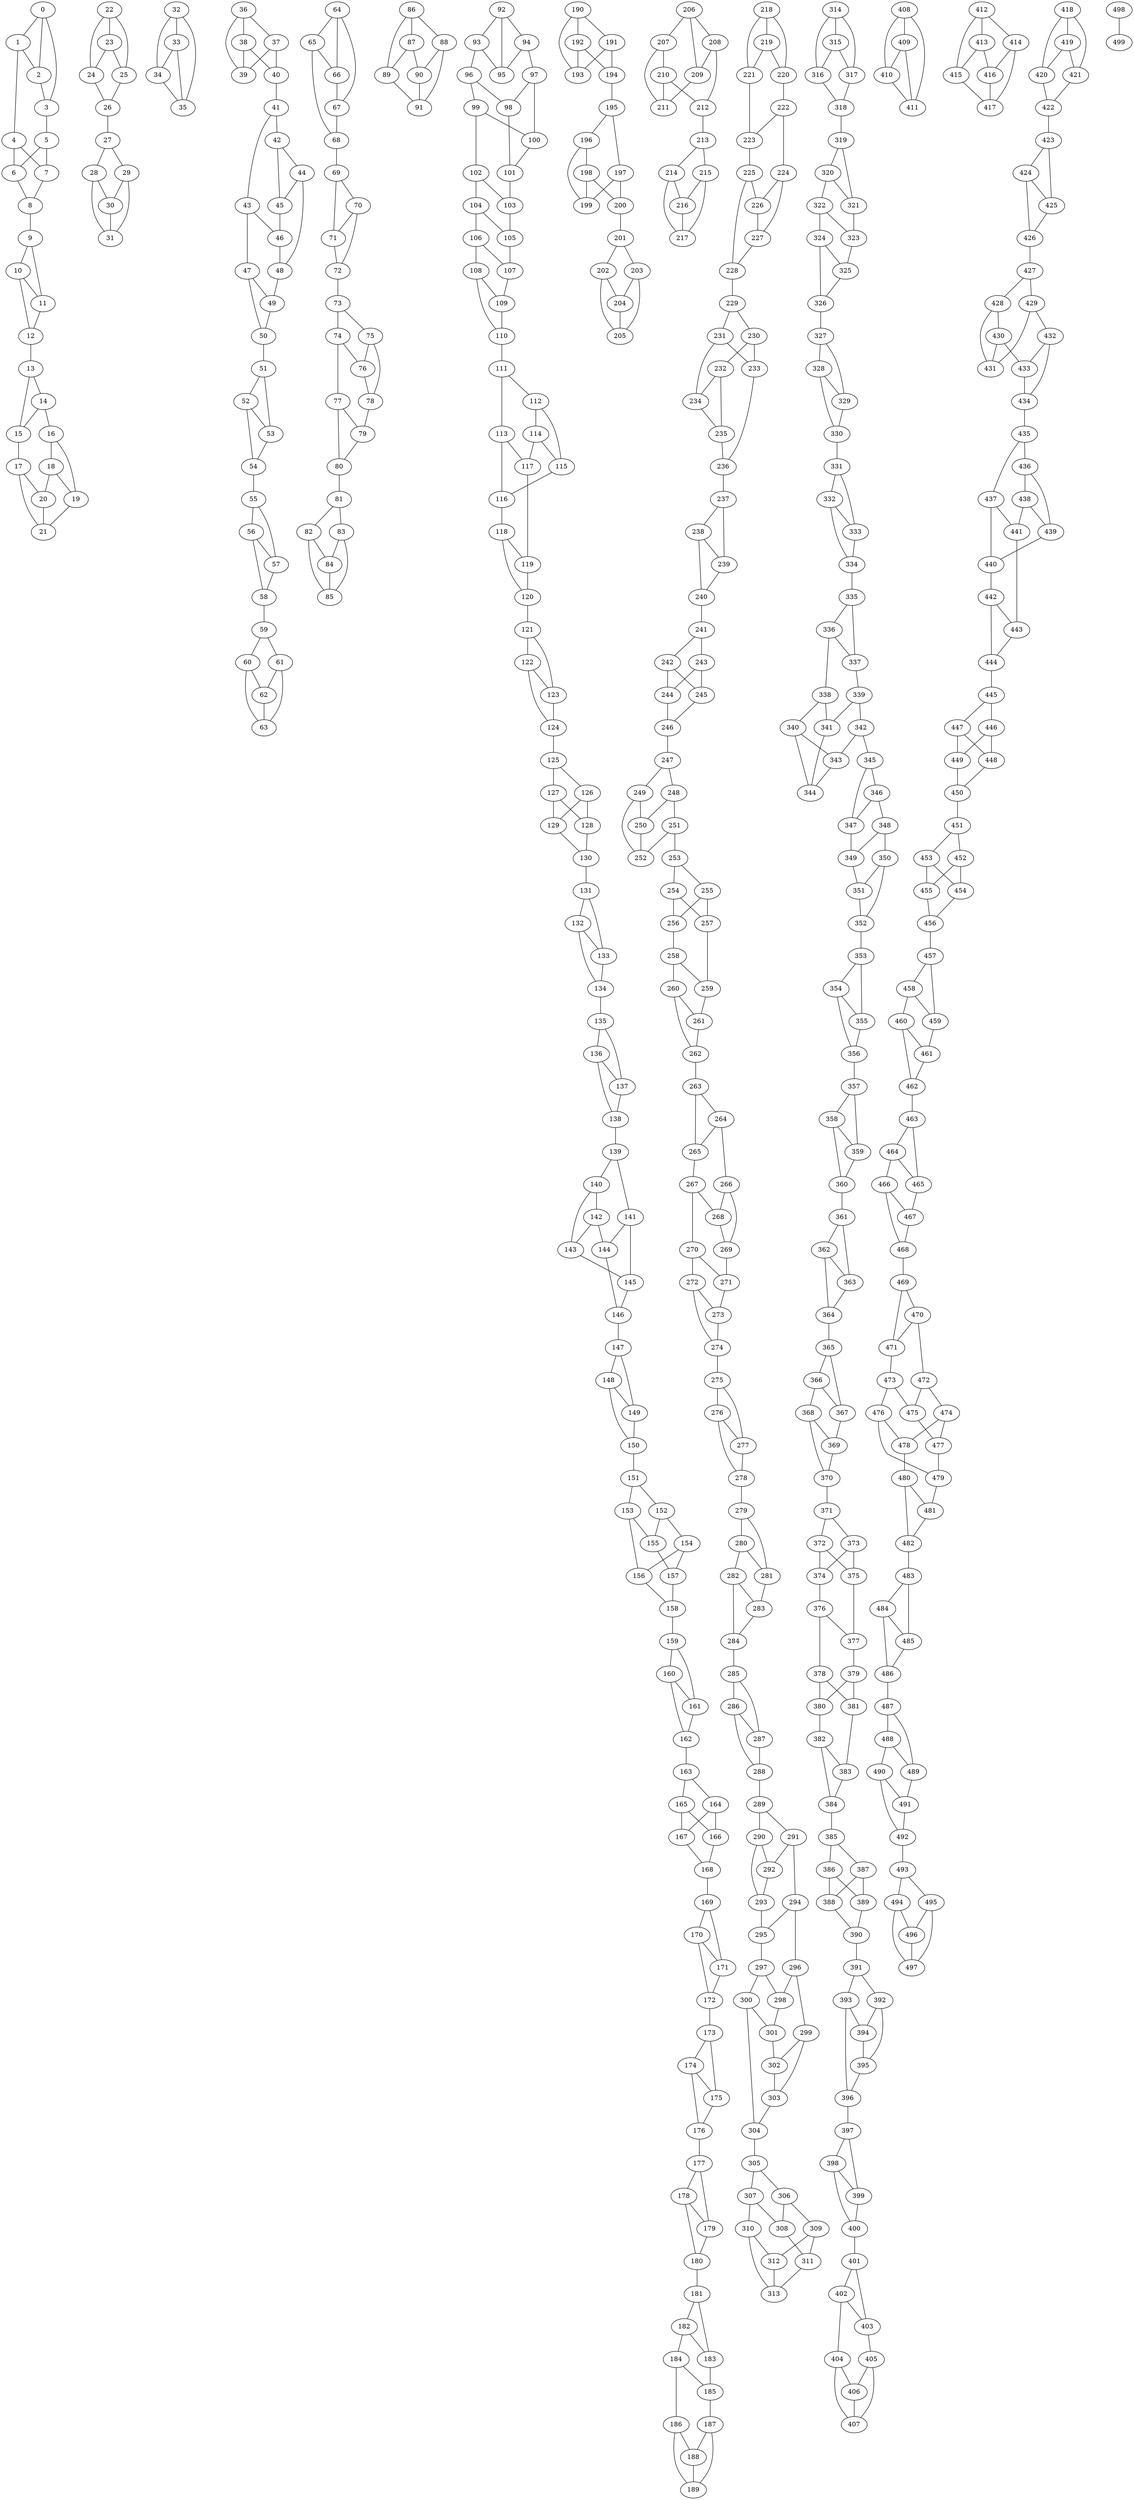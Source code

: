 strict graph G {
0;
1;
2;
3;
4;
5;
6;
7;
8;
9;
10;
11;
12;
13;
14;
15;
16;
17;
18;
19;
20;
21;
22;
23;
24;
25;
26;
27;
28;
29;
30;
31;
32;
33;
34;
35;
36;
37;
38;
39;
40;
41;
42;
43;
44;
45;
46;
47;
48;
49;
50;
51;
52;
53;
54;
55;
56;
57;
58;
59;
60;
61;
62;
63;
64;
65;
66;
67;
68;
69;
70;
71;
72;
73;
74;
75;
76;
77;
78;
79;
80;
81;
82;
83;
84;
85;
86;
87;
88;
89;
90;
91;
92;
93;
94;
95;
96;
97;
98;
99;
100;
101;
102;
103;
104;
105;
106;
107;
108;
109;
110;
111;
112;
113;
114;
115;
116;
117;
118;
119;
120;
121;
122;
123;
124;
125;
126;
127;
128;
129;
130;
131;
132;
133;
134;
135;
136;
137;
138;
139;
140;
141;
142;
143;
144;
145;
146;
147;
148;
149;
150;
151;
152;
153;
154;
155;
156;
157;
158;
159;
160;
161;
162;
163;
164;
165;
166;
167;
168;
169;
170;
171;
172;
173;
174;
175;
176;
177;
178;
179;
180;
181;
182;
183;
184;
185;
186;
187;
188;
189;
190;
191;
192;
193;
194;
195;
196;
197;
198;
199;
200;
201;
202;
203;
204;
205;
206;
207;
208;
209;
210;
211;
212;
213;
214;
215;
216;
217;
218;
219;
220;
221;
222;
223;
224;
225;
226;
227;
228;
229;
230;
231;
232;
233;
234;
235;
236;
237;
238;
239;
240;
241;
242;
243;
244;
245;
246;
247;
248;
249;
250;
251;
252;
253;
254;
255;
256;
257;
258;
259;
260;
261;
262;
263;
264;
265;
266;
267;
268;
269;
270;
271;
272;
273;
274;
275;
276;
277;
278;
279;
280;
281;
282;
283;
284;
285;
286;
287;
288;
289;
290;
291;
292;
293;
294;
295;
296;
297;
298;
299;
300;
301;
302;
303;
304;
305;
306;
307;
308;
309;
310;
311;
312;
313;
314;
315;
316;
317;
318;
319;
320;
321;
322;
323;
324;
325;
326;
327;
328;
329;
330;
331;
332;
333;
334;
335;
336;
337;
338;
339;
340;
341;
342;
343;
344;
345;
346;
347;
348;
349;
350;
351;
352;
353;
354;
355;
356;
357;
358;
359;
360;
361;
362;
363;
364;
365;
366;
367;
368;
369;
370;
371;
372;
373;
374;
375;
376;
377;
378;
379;
380;
381;
382;
383;
384;
385;
386;
387;
388;
389;
390;
391;
392;
393;
394;
395;
396;
397;
398;
399;
400;
401;
402;
403;
404;
405;
406;
407;
408;
409;
410;
411;
412;
413;
414;
415;
416;
417;
418;
419;
420;
421;
422;
423;
424;
425;
426;
427;
428;
429;
430;
431;
432;
433;
434;
435;
436;
437;
438;
439;
440;
441;
442;
443;
444;
445;
446;
447;
448;
449;
450;
451;
452;
453;
454;
455;
456;
457;
458;
459;
460;
461;
462;
463;
464;
465;
466;
467;
468;
469;
470;
471;
472;
473;
474;
475;
476;
477;
478;
479;
480;
481;
482;
483;
484;
485;
486;
487;
488;
489;
490;
491;
492;
493;
494;
495;
496;
497;
498;
499;
1 -- 4;
330 -- 331;
381 -- 383;
192 -- 193;
276 -- 278;
353 -- 355;
422 -- 423;
17 -- 20;
163 -- 165;
290 -- 293;
353 -- 354;
36 -- 37;
108 -- 110;
170 -- 172;
308 -- 311;
228 -- 229;
179 -- 180;
263 -- 265;
285 -- 286;
191 -- 194;
306 -- 309;
244 -- 246;
432 -- 433;
164 -- 167;
197 -- 199;
487 -- 489;
113 -- 116;
297 -- 300;
29 -- 30;
230 -- 233;
433 -- 434;
226 -- 227;
473 -- 476;
159 -- 161;
24 -- 26;
436 -- 439;
115 -- 116;
190 -- 192;
420 -- 422;
453 -- 454;
64 -- 67;
439 -- 440;
426 -- 427;
389 -- 390;
374 -- 376;
168 -- 169;
225 -- 226;
14 -- 15;
42 -- 45;
404 -- 407;
425 -- 426;
379 -- 381;
467 -- 468;
342 -- 343;
465 -- 467;
198 -- 199;
272 -- 273;
101 -- 103;
139 -- 141;
368 -- 369;
347 -- 349;
219 -- 220;
153 -- 155;
457 -- 459;
69 -- 70;
94 -- 97;
139 -- 140;
414 -- 417;
83 -- 84;
240 -- 241;
201 -- 203;
298 -- 301;
247 -- 248;
383 -- 384;
94 -- 95;
289 -- 290;
311 -- 313;
352 -- 353;
393 -- 394;
30 -- 31;
397 -- 399;
231 -- 233;
442 -- 444;
339 -- 342;
97 -- 98;
152 -- 154;
128 -- 130;
229 -- 231;
196 -- 199;
22 -- 24;
364 -- 365;
227 -- 228;
290 -- 292;
86 -- 88;
126 -- 129;
116 -- 118;
172 -- 173;
260 -- 261;
109 -- 110;
47 -- 50;
118 -- 120;
224 -- 226;
349 -- 351;
379 -- 380;
47 -- 49;
0 -- 2;
266 -- 269;
43 -- 47;
280 -- 281;
249 -- 250;
300 -- 301;
210 -- 212;
32 -- 34;
429 -- 432;
335 -- 336;
382 -- 383;
441 -- 443;
13 -- 15;
0 -- 1;
443 -- 444;
451 -- 452;
487 -- 488;
23 -- 25;
104 -- 105;
221 -- 223;
194 -- 195;
231 -- 234;
446 -- 448;
46 -- 48;
464 -- 465;
301 -- 302;
200 -- 201;
282 -- 284;
427 -- 429;
154 -- 157;
408 -- 409;
345 -- 347;
107 -- 109;
181 -- 183;
241 -- 242;
145 -- 146;
122 -- 124;
27 -- 29;
369 -- 370;
479 -- 481;
438 -- 439;
403 -- 405;
213 -- 214;
119 -- 120;
393 -- 396;
110 -- 111;
447 -- 449;
262 -- 263;
208 -- 212;
461 -- 462;
165 -- 166;
332 -- 333;
92 -- 94;
80 -- 81;
5 -- 6;
457 -- 458;
257 -- 259;
183 -- 185;
277 -- 278;
296 -- 299;
151 -- 153;
336 -- 337;
470 -- 471;
412 -- 414;
88 -- 91;
256 -- 258;
243 -- 244;
435 -- 437;
3 -- 5;
367 -- 369;
153 -- 156;
186 -- 189;
81 -- 82;
412 -- 415;
355 -- 356;
7 -- 8;
135 -- 137;
4 -- 6;
180 -- 181;
164 -- 166;
456 -- 457;
436 -- 438;
136 -- 137;
137 -- 138;
392 -- 394;
58 -- 59;
37 -- 40;
169 -- 170;
484 -- 485;
120 -- 121;
92 -- 93;
392 -- 395;
288 -- 289;
312 -- 313;
20 -- 21;
203 -- 204;
264 -- 266;
370 -- 371;
397 -- 398;
56 -- 58;
380 -- 382;
237 -- 238;
398 -- 400;
71 -- 72;
170 -- 171;
338 -- 341;
452 -- 455;
66 -- 67;
198 -- 200;
114 -- 115;
176 -- 177;
186 -- 188;
445 -- 447;
304 -- 305;
434 -- 435;
493 -- 495;
86 -- 87;
396 -- 397;
83 -- 85;
331 -- 333;
375 -- 377;
185 -- 187;
317 -- 318;
376 -- 378;
9 -- 11;
327 -- 329;
14 -- 16;
386 -- 389;
405 -- 406;
77 -- 80;
125 -- 127;
325 -- 326;
127 -- 129;
423 -- 425;
44 -- 45;
113 -- 117;
36 -- 39;
218 -- 219;
144 -- 146;
258 -- 260;
385 -- 387;
303 -- 304;
8 -- 9;
267 -- 268;
408 -- 411;
459 -- 461;
60 -- 63;
188 -- 189;
418 -- 419;
202 -- 205;
117 -- 119;
359 -- 360;
460 -- 461;
174 -- 175;
430 -- 431;
242 -- 244;
450 -- 451;
160 -- 161;
238 -- 239;
266 -- 268;
270 -- 271;
218 -- 220;
319 -- 321;
156 -- 158;
173 -- 175;
238 -- 240;
378 -- 381;
126 -- 128;
285 -- 287;
326 -- 327;
260 -- 262;
371 -- 372;
142 -- 144;
131 -- 133;
418 -- 421;
6 -- 8;
314 -- 317;
17 -- 21;
129 -- 130;
341 -- 344;
324 -- 325;
220 -- 222;
241 -- 243;
74 -- 76;
141 -- 144;
414 -- 416;
388 -- 390;
190 -- 193;
64 -- 65;
155 -- 157;
143 -- 145;
195 -- 196;
59 -- 61;
261 -- 262;
328 -- 329;
111 -- 113;
161 -- 162;
234 -- 235;
67 -- 68;
206 -- 207;
33 -- 34;
174 -- 176;
178 -- 180;
207 -- 211;
491 -- 492;
52 -- 53;
102 -- 103;
394 -- 395;
366 -- 367;
494 -- 496;
53 -- 54;
333 -- 334;
235 -- 236;
75 -- 78;
472 -- 474;
421 -- 422;
55 -- 57;
340 -- 343;
316 -- 318;
406 -- 407;
468 -- 469;
271 -- 273;
279 -- 280;
278 -- 279;
345 -- 346;
287 -- 288;
362 -- 363;
342 -- 345;
225 -- 228;
124 -- 125;
88 -- 90;
154 -- 156;
89 -- 91;
321 -- 323;
100 -- 101;
354 -- 355;
136 -- 138;
409 -- 410;
471 -- 473;
41 -- 43;
437 -- 441;
449 -- 450;
265 -- 267;
463 -- 464;
469 -- 471;
334 -- 335;
269 -- 271;
54 -- 55;
33 -- 35;
81 -- 83;
492 -- 493;
103 -- 105;
25 -- 26;
477 -- 479;
73 -- 75;
365 -- 366;
87 -- 89;
362 -- 364;
86 -- 89;
158 -- 159;
267 -- 270;
496 -- 497;
32 -- 35;
133 -- 134;
28 -- 31;
373 -- 375;
4 -- 7;
427 -- 428;
237 -- 239;
387 -- 388;
453 -- 455;
429 -- 431;
371 -- 373;
122 -- 123;
146 -- 147;
0 -- 3;
45 -- 46;
340 -- 344;
152 -- 155;
401 -- 402;
210 -- 211;
49 -- 50;
276 -- 277;
360 -- 361;
410 -- 411;
62 -- 63;
206 -- 208;
26 -- 27;
474 -- 478;
239 -- 240;
251 -- 253;
358 -- 359;
216 -- 217;
294 -- 295;
483 -- 484;
55 -- 56;
348 -- 349;
297 -- 298;
445 -- 446;
346 -- 347;
384 -- 385;
378 -- 380;
475 -- 477;
488 -- 490;
65 -- 66;
387 -- 389;
486 -- 487;
13 -- 14;
322 -- 324;
61 -- 63;
284 -- 285;
104 -- 106;
320 -- 322;
22 -- 23;
212 -- 213;
99 -- 102;
343 -- 344;
348 -- 350;
243 -- 245;
314 -- 316;
187 -- 188;
99 -- 100;
442 -- 443;
275 -- 277;
418 -- 420;
424 -- 425;
22 -- 25;
368 -- 370;
495 -- 496;
201 -- 202;
337 -- 339;
38 -- 40;
140 -- 143;
121 -- 122;
195 -- 197;
43 -- 46;
112 -- 114;
391 -- 392;
50 -- 51;
192 -- 194;
306 -- 308;
474 -- 477;
464 -- 466;
184 -- 186;
286 -- 287;
15 -- 17;
365 -- 367;
309 -- 312;
296 -- 298;
399 -- 400;
23 -- 24;
41 -- 42;
282 -- 283;
121 -- 123;
483 -- 485;
59 -- 60;
149 -- 150;
27 -- 28;
248 -- 251;
273 -- 274;
469 -- 470;
242 -- 245;
270 -- 272;
423 -- 424;
230 -- 232;
151 -- 152;
373 -- 374;
215 -- 217;
250 -- 252;
310 -- 313;
178 -- 179;
82 -- 85;
319 -- 320;
148 -- 149;
184 -- 185;
51 -- 53;
259 -- 261;
74 -- 77;
208 -- 209;
162 -- 163;
254 -- 257;
291 -- 292;
292 -- 293;
307 -- 308;
19 -- 21;
281 -- 283;
97 -- 100;
123 -- 124;
76 -- 78;
351 -- 352;
275 -- 276;
289 -- 291;
70 -- 71;
302 -- 303;
473 -- 475;
61 -- 62;
299 -- 303;
249 -- 252;
127 -- 128;
391 -- 393;
52 -- 54;
444 -- 445;
338 -- 340;
466 -- 468;
84 -- 85;
197 -- 200;
490 -- 492;
458 -- 459;
132 -- 134;
214 -- 216;
219 -- 221;
286 -- 288;
428 -- 431;
111 -- 112;
5 -- 7;
177 -- 179;
182 -- 184;
42 -- 44;
279 -- 281;
329 -- 330;
233 -- 236;
96 -- 99;
438 -- 441;
305 -- 306;
372 -- 374;
232 -- 235;
494 -- 497;
32 -- 33;
69 -- 71;
141 -- 145;
248 -- 250;
222 -- 223;
294 -- 296;
255 -- 257;
102 -- 104;
214 -- 217;
68 -- 69;
79 -- 80;
78 -- 79;
356 -- 357;
404 -- 406;
447 -- 448;
495 -- 497;
318 -- 319;
458 -- 460;
305 -- 307;
346 -- 348;
132 -- 133;
36 -- 38;
131 -- 132;
482 -- 483;
93 -- 95;
96 -- 98;
157 -- 158;
222 -- 224;
283 -- 284;
440 -- 442;
413 -- 415;
309 -- 311;
218 -- 221;
167 -- 168;
485 -- 486;
112 -- 115;
451 -- 453;
448 -- 450;
382 -- 384;
280 -- 282;
372 -- 375;
51 -- 52;
462 -- 463;
171 -- 172;
432 -- 434;
498 -- 499;
452 -- 454;
11 -- 12;
204 -- 205;
361 -- 363;
64 -- 66;
44 -- 48;
478 -- 480;
182 -- 183;
255 -- 256;
148 -- 150;
2 -- 3;
258 -- 259;
476 -- 479;
386 -- 388;
361 -- 362;
268 -- 269;
173 -- 174;
350 -- 351;
480 -- 482;
253 -- 254;
430 -- 433;
16 -- 19;
1 -- 2;
328 -- 330;
419 -- 420;
416 -- 417;
245 -- 246;
77 -- 79;
493 -- 494;
190 -- 191;
398 -- 399;
363 -- 364;
196 -- 198;
247 -- 249;
307 -- 310;
40 -- 41;
472 -- 475;
272 -- 274;
48 -- 49;
264 -- 265;
385 -- 386;
34 -- 35;
435 -- 436;
402 -- 404;
295 -- 297;
82 -- 84;
339 -- 341;
446 -- 449;
405 -- 407;
490 -- 491;
191 -- 193;
236 -- 237;
135 -- 136;
114 -- 117;
147 -- 148;
232 -- 234;
354 -- 356;
424 -- 426;
480 -- 481;
263 -- 264;
470 -- 472;
254 -- 256;
28 -- 30;
118 -- 119;
57 -- 58;
98 -- 101;
140 -- 142;
246 -- 247;
463 -- 465;
125 -- 126;
90 -- 91;
181 -- 182;
489 -- 491;
415 -- 417;
160 -- 162;
437 -- 440;
412 -- 413;
460 -- 462;
18 -- 19;
350 -- 352;
108 -- 109;
75 -- 76;
209 -- 211;
9 -- 10;
163 -- 164;
138 -- 139;
320 -- 321;
213 -- 215;
358 -- 360;
130 -- 131;
12 -- 13;
38 -- 39;
251 -- 252;
223 -- 225;
202 -- 204;
147 -- 149;
29 -- 31;
419 -- 421;
366 -- 368;
106 -- 107;
377 -- 379;
175 -- 176;
466 -- 467;
70 -- 72;
484 -- 486;
331 -- 332;
159 -- 160;
476 -- 478;
18 -- 20;
401 -- 403;
10 -- 11;
293 -- 295;
336 -- 338;
322 -- 323;
314 -- 315;
93 -- 96;
390 -- 391;
169 -- 171;
207 -- 210;
72 -- 73;
332 -- 334;
206 -- 209;
56 -- 57;
400 -- 401;
395 -- 396;
323 -- 325;
165 -- 167;
10 -- 12;
60 -- 62;
310 -- 312;
402 -- 403;
16 -- 18;
37 -- 39;
134 -- 135;
142 -- 143;
315 -- 316;
481 -- 482;
376 -- 377;
87 -- 90;
409 -- 411;
215 -- 216;
455 -- 456;
428 -- 430;
274 -- 275;
408 -- 410;
105 -- 107;
299 -- 302;
253 -- 255;
335 -- 337;
92 -- 95;
203 -- 205;
150 -- 151;
327 -- 328;
229 -- 230;
488 -- 489;
315 -- 317;
454 -- 456;
166 -- 168;
187 -- 189;
73 -- 74;
357 -- 359;
65 -- 68;
106 -- 108;
177 -- 178;
357 -- 358;
324 -- 326;
224 -- 227;
413 -- 416;
300 -- 304;
291 -- 294;
}
